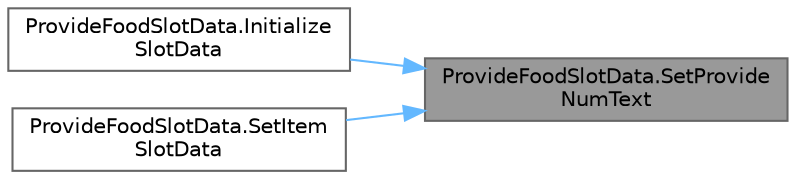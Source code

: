 digraph "ProvideFoodSlotData.SetProvideNumText"
{
 // LATEX_PDF_SIZE
  bgcolor="transparent";
  edge [fontname=Helvetica,fontsize=10,labelfontname=Helvetica,labelfontsize=10];
  node [fontname=Helvetica,fontsize=10,shape=box,height=0.2,width=0.4];
  rankdir="RL";
  Node1 [id="Node000001",label="ProvideFoodSlotData.SetProvide\lNumText",height=0.2,width=0.4,color="gray40", fillcolor="grey60", style="filled", fontcolor="black",tooltip=" "];
  Node1 -> Node2 [id="edge3_Node000001_Node000002",dir="back",color="steelblue1",style="solid",tooltip=" "];
  Node2 [id="Node000002",label="ProvideFoodSlotData.Initialize\lSlotData",height=0.2,width=0.4,color="grey40", fillcolor="white", style="filled",URL="$class_provide_food_slot_data.html#ad00af79418884ed62e3205157c88124a",tooltip=" "];
  Node1 -> Node3 [id="edge4_Node000001_Node000003",dir="back",color="steelblue1",style="solid",tooltip=" "];
  Node3 [id="Node000003",label="ProvideFoodSlotData.SetItem\lSlotData",height=0.2,width=0.4,color="grey40", fillcolor="white", style="filled",URL="$class_provide_food_slot_data.html#ab133829ad866b084df7d55e3d3fa2f7a",tooltip=" "];
}
